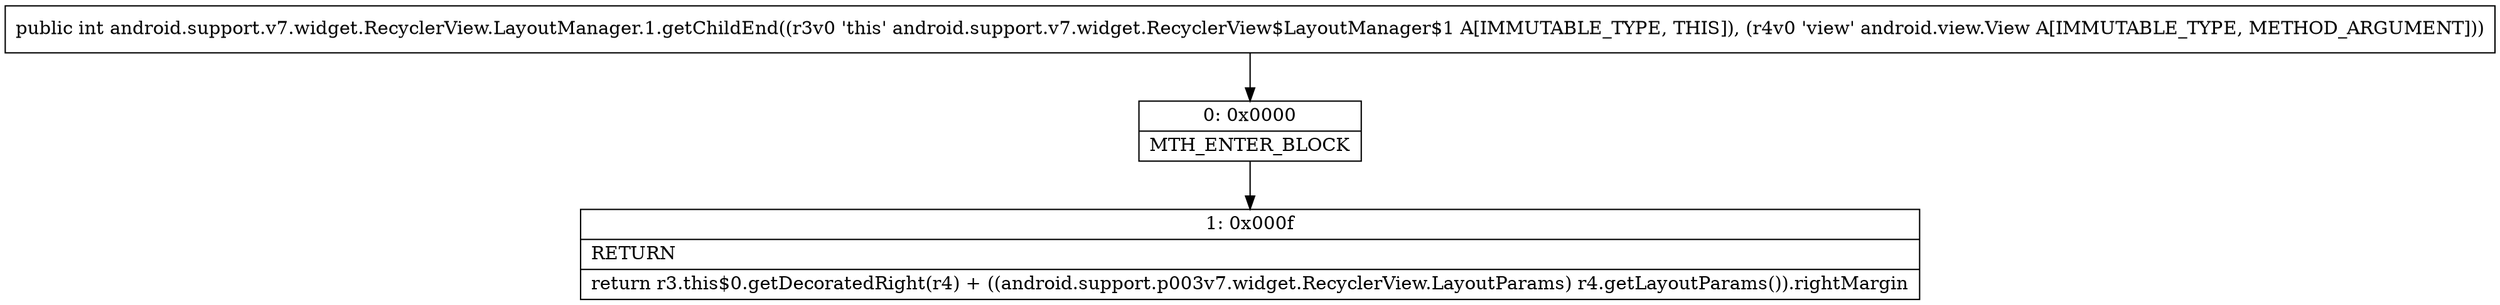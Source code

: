 digraph "CFG forandroid.support.v7.widget.RecyclerView.LayoutManager.1.getChildEnd(Landroid\/view\/View;)I" {
Node_0 [shape=record,label="{0\:\ 0x0000|MTH_ENTER_BLOCK\l}"];
Node_1 [shape=record,label="{1\:\ 0x000f|RETURN\l|return r3.this$0.getDecoratedRight(r4) + ((android.support.p003v7.widget.RecyclerView.LayoutParams) r4.getLayoutParams()).rightMargin\l}"];
MethodNode[shape=record,label="{public int android.support.v7.widget.RecyclerView.LayoutManager.1.getChildEnd((r3v0 'this' android.support.v7.widget.RecyclerView$LayoutManager$1 A[IMMUTABLE_TYPE, THIS]), (r4v0 'view' android.view.View A[IMMUTABLE_TYPE, METHOD_ARGUMENT])) }"];
MethodNode -> Node_0;
Node_0 -> Node_1;
}

